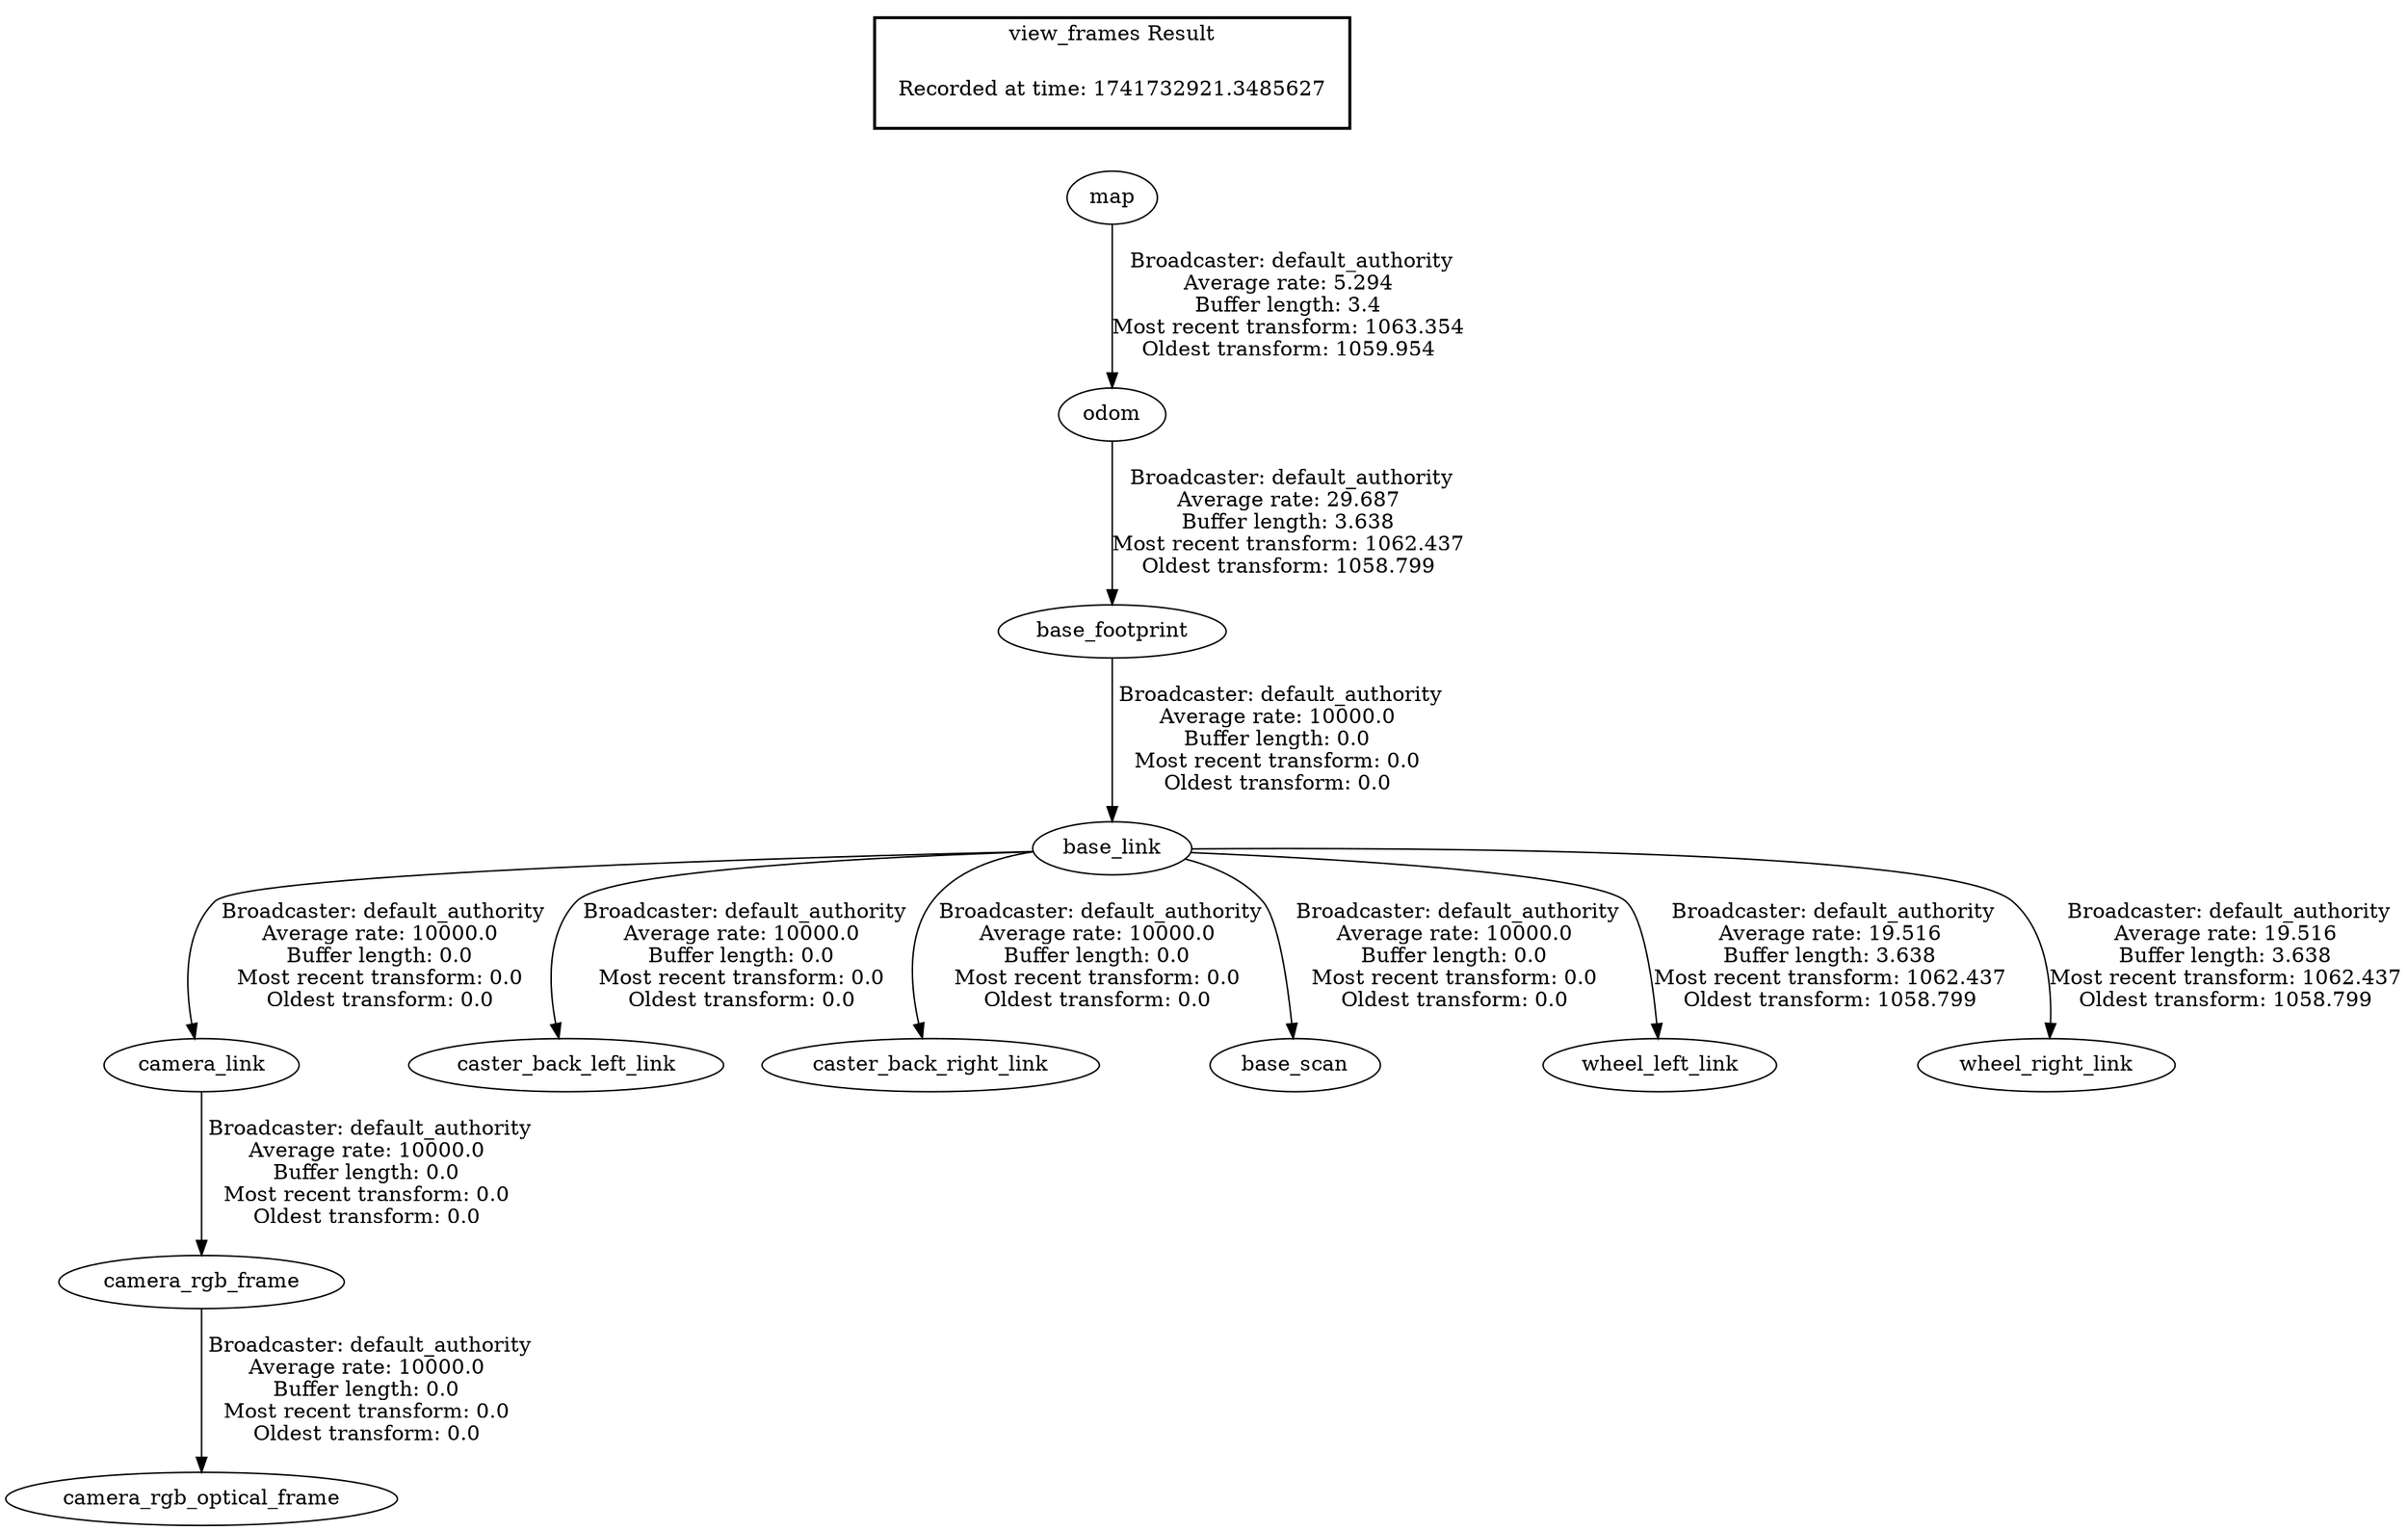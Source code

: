 digraph G {
"odom" -> "base_footprint"[label=" Broadcaster: default_authority\nAverage rate: 29.687\nBuffer length: 3.638\nMost recent transform: 1062.437\nOldest transform: 1058.799\n"];
"map" -> "odom"[label=" Broadcaster: default_authority\nAverage rate: 5.294\nBuffer length: 3.4\nMost recent transform: 1063.354\nOldest transform: 1059.954\n"];
"base_footprint" -> "base_link"[label=" Broadcaster: default_authority\nAverage rate: 10000.0\nBuffer length: 0.0\nMost recent transform: 0.0\nOldest transform: 0.0\n"];
"base_link" -> "camera_link"[label=" Broadcaster: default_authority\nAverage rate: 10000.0\nBuffer length: 0.0\nMost recent transform: 0.0\nOldest transform: 0.0\n"];
"camera_link" -> "camera_rgb_frame"[label=" Broadcaster: default_authority\nAverage rate: 10000.0\nBuffer length: 0.0\nMost recent transform: 0.0\nOldest transform: 0.0\n"];
"camera_rgb_frame" -> "camera_rgb_optical_frame"[label=" Broadcaster: default_authority\nAverage rate: 10000.0\nBuffer length: 0.0\nMost recent transform: 0.0\nOldest transform: 0.0\n"];
"base_link" -> "caster_back_left_link"[label=" Broadcaster: default_authority\nAverage rate: 10000.0\nBuffer length: 0.0\nMost recent transform: 0.0\nOldest transform: 0.0\n"];
"base_link" -> "caster_back_right_link"[label=" Broadcaster: default_authority\nAverage rate: 10000.0\nBuffer length: 0.0\nMost recent transform: 0.0\nOldest transform: 0.0\n"];
"base_link" -> "base_scan"[label=" Broadcaster: default_authority\nAverage rate: 10000.0\nBuffer length: 0.0\nMost recent transform: 0.0\nOldest transform: 0.0\n"];
"base_link" -> "wheel_left_link"[label=" Broadcaster: default_authority\nAverage rate: 19.516\nBuffer length: 3.638\nMost recent transform: 1062.437\nOldest transform: 1058.799\n"];
"base_link" -> "wheel_right_link"[label=" Broadcaster: default_authority\nAverage rate: 19.516\nBuffer length: 3.638\nMost recent transform: 1062.437\nOldest transform: 1058.799\n"];
edge [style=invis];
 subgraph cluster_legend { style=bold; color=black; label ="view_frames Result";
"Recorded at time: 1741732921.3485627"[ shape=plaintext ] ;
}->"map";
}
